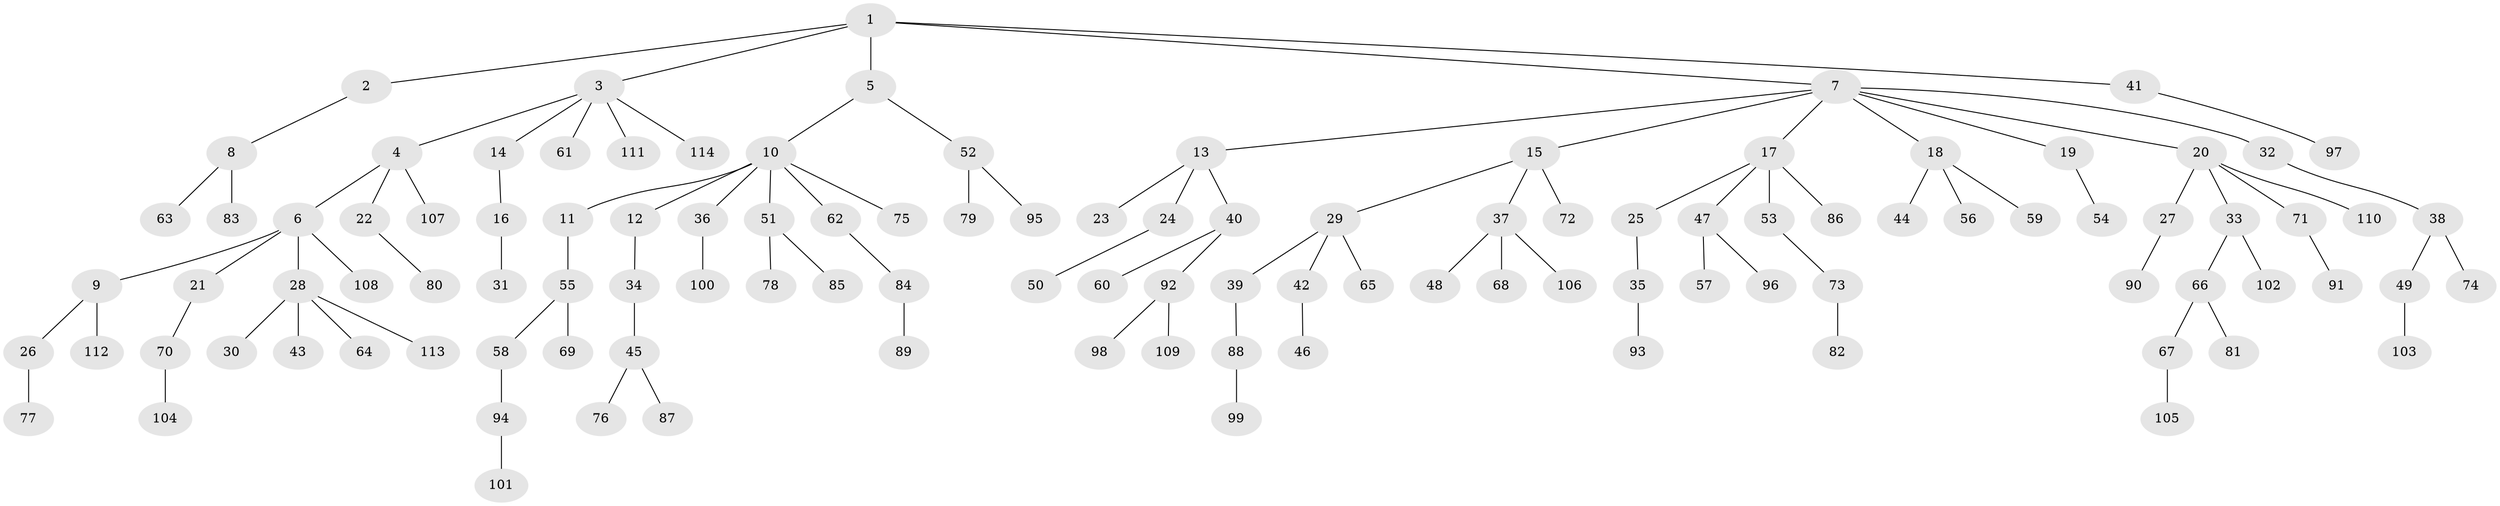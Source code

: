 // Generated by graph-tools (version 1.1) at 2025/11/02/27/25 16:11:28]
// undirected, 114 vertices, 113 edges
graph export_dot {
graph [start="1"]
  node [color=gray90,style=filled];
  1;
  2;
  3;
  4;
  5;
  6;
  7;
  8;
  9;
  10;
  11;
  12;
  13;
  14;
  15;
  16;
  17;
  18;
  19;
  20;
  21;
  22;
  23;
  24;
  25;
  26;
  27;
  28;
  29;
  30;
  31;
  32;
  33;
  34;
  35;
  36;
  37;
  38;
  39;
  40;
  41;
  42;
  43;
  44;
  45;
  46;
  47;
  48;
  49;
  50;
  51;
  52;
  53;
  54;
  55;
  56;
  57;
  58;
  59;
  60;
  61;
  62;
  63;
  64;
  65;
  66;
  67;
  68;
  69;
  70;
  71;
  72;
  73;
  74;
  75;
  76;
  77;
  78;
  79;
  80;
  81;
  82;
  83;
  84;
  85;
  86;
  87;
  88;
  89;
  90;
  91;
  92;
  93;
  94;
  95;
  96;
  97;
  98;
  99;
  100;
  101;
  102;
  103;
  104;
  105;
  106;
  107;
  108;
  109;
  110;
  111;
  112;
  113;
  114;
  1 -- 2;
  1 -- 3;
  1 -- 5;
  1 -- 7;
  1 -- 41;
  2 -- 8;
  3 -- 4;
  3 -- 14;
  3 -- 61;
  3 -- 111;
  3 -- 114;
  4 -- 6;
  4 -- 22;
  4 -- 107;
  5 -- 10;
  5 -- 52;
  6 -- 9;
  6 -- 21;
  6 -- 28;
  6 -- 108;
  7 -- 13;
  7 -- 15;
  7 -- 17;
  7 -- 18;
  7 -- 19;
  7 -- 20;
  7 -- 32;
  8 -- 63;
  8 -- 83;
  9 -- 26;
  9 -- 112;
  10 -- 11;
  10 -- 12;
  10 -- 36;
  10 -- 51;
  10 -- 62;
  10 -- 75;
  11 -- 55;
  12 -- 34;
  13 -- 23;
  13 -- 24;
  13 -- 40;
  14 -- 16;
  15 -- 29;
  15 -- 37;
  15 -- 72;
  16 -- 31;
  17 -- 25;
  17 -- 47;
  17 -- 53;
  17 -- 86;
  18 -- 44;
  18 -- 56;
  18 -- 59;
  19 -- 54;
  20 -- 27;
  20 -- 33;
  20 -- 71;
  20 -- 110;
  21 -- 70;
  22 -- 80;
  24 -- 50;
  25 -- 35;
  26 -- 77;
  27 -- 90;
  28 -- 30;
  28 -- 43;
  28 -- 64;
  28 -- 113;
  29 -- 39;
  29 -- 42;
  29 -- 65;
  32 -- 38;
  33 -- 66;
  33 -- 102;
  34 -- 45;
  35 -- 93;
  36 -- 100;
  37 -- 48;
  37 -- 68;
  37 -- 106;
  38 -- 49;
  38 -- 74;
  39 -- 88;
  40 -- 60;
  40 -- 92;
  41 -- 97;
  42 -- 46;
  45 -- 76;
  45 -- 87;
  47 -- 57;
  47 -- 96;
  49 -- 103;
  51 -- 78;
  51 -- 85;
  52 -- 79;
  52 -- 95;
  53 -- 73;
  55 -- 58;
  55 -- 69;
  58 -- 94;
  62 -- 84;
  66 -- 67;
  66 -- 81;
  67 -- 105;
  70 -- 104;
  71 -- 91;
  73 -- 82;
  84 -- 89;
  88 -- 99;
  92 -- 98;
  92 -- 109;
  94 -- 101;
}
